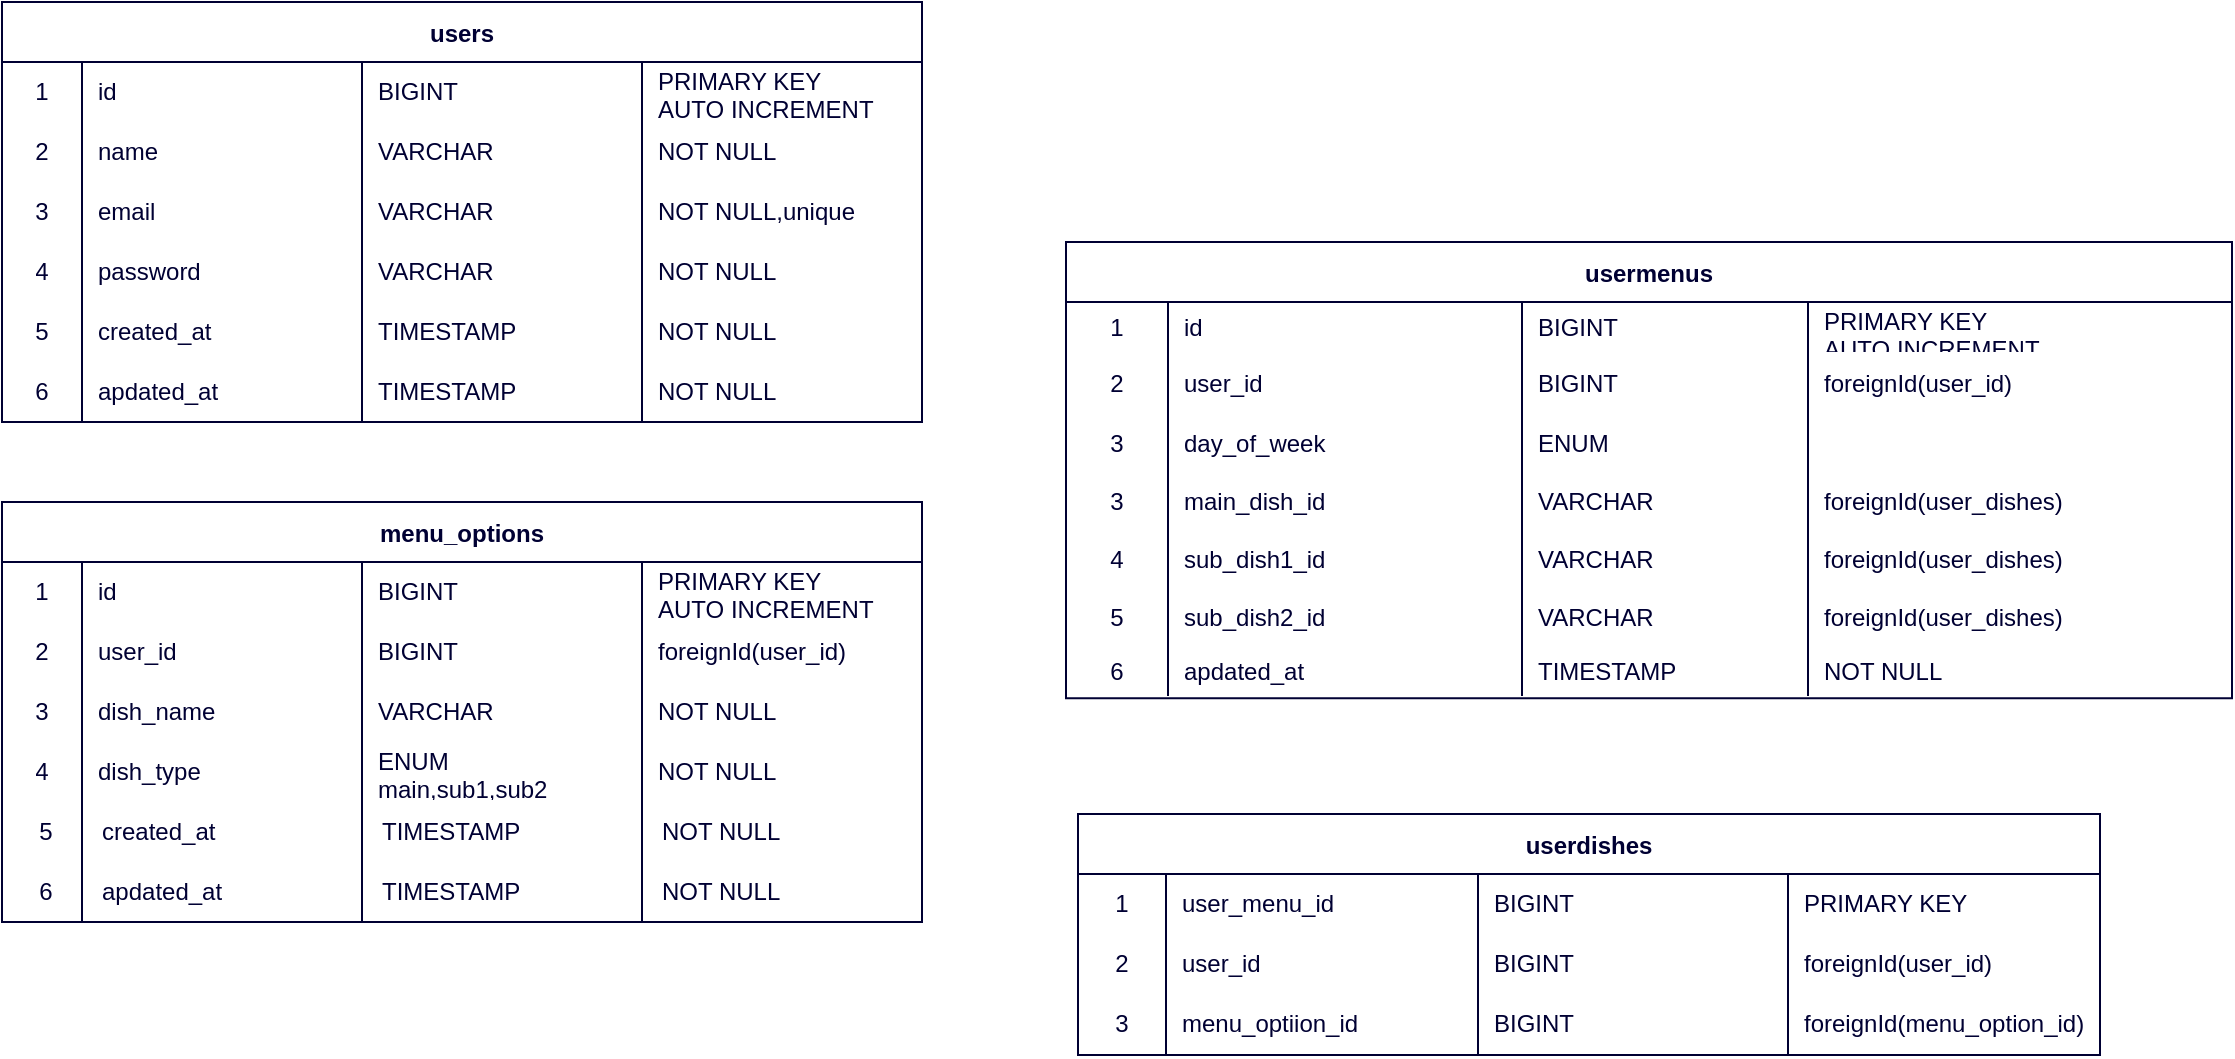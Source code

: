 <mxfile>
    <diagram id="Nipd11DhwNmMvFr3Fr7n" name="ページ1">
        <mxGraphModel dx="1242" dy="771" grid="0" gridSize="10" guides="1" tooltips="1" connect="1" arrows="1" fold="1" page="1" pageScale="1" pageWidth="827" pageHeight="1169" background="#ffffff" math="0" shadow="0">
            <root>
                <mxCell id="0"/>
                <mxCell id="1" parent="0"/>
                <mxCell id="70" value="users" style="shape=table;startSize=30;container=1;collapsible=0;childLayout=tableLayout;fixedRows=1;rowLines=0;fontStyle=1;shadow=0;labelBackgroundColor=none;labelBorderColor=none;sketch=0;fillStyle=auto;strokeColor=#000033;strokeWidth=1;fontColor=#000033;fillColor=none;" parent="1" vertex="1">
                    <mxGeometry x="416" y="271" width="460" height="210" as="geometry"/>
                </mxCell>
                <mxCell id="71" value="" style="shape=tableRow;horizontal=0;startSize=0;swimlaneHead=0;swimlaneBody=0;top=0;left=0;bottom=0;right=0;collapsible=0;dropTarget=0;fillColor=none;points=[[0,0.5],[1,0.5]];portConstraint=eastwest;shadow=0;labelBackgroundColor=none;labelBorderColor=none;sketch=0;fillStyle=auto;strokeColor=#000033;strokeWidth=1;fontColor=#000033;" parent="70" vertex="1">
                    <mxGeometry y="30" width="460" height="30" as="geometry"/>
                </mxCell>
                <mxCell id="72" value="1" style="shape=partialRectangle;html=1;whiteSpace=wrap;connectable=0;fillColor=none;top=0;left=0;bottom=0;right=0;overflow=hidden;pointerEvents=1;shadow=0;labelBackgroundColor=none;labelBorderColor=none;sketch=0;fillStyle=auto;strokeColor=#000033;strokeWidth=1;fontColor=#000033;" parent="71" vertex="1">
                    <mxGeometry width="40" height="30" as="geometry">
                        <mxRectangle width="40" height="30" as="alternateBounds"/>
                    </mxGeometry>
                </mxCell>
                <mxCell id="73" value="id" style="shape=partialRectangle;html=1;whiteSpace=wrap;connectable=0;fillColor=none;top=0;left=0;bottom=0;right=0;align=left;spacingLeft=6;overflow=hidden;shadow=0;labelBackgroundColor=none;labelBorderColor=none;sketch=0;fillStyle=auto;strokeColor=#000033;strokeWidth=1;fontColor=#000033;" parent="71" vertex="1">
                    <mxGeometry x="40" width="140" height="30" as="geometry">
                        <mxRectangle width="140" height="30" as="alternateBounds"/>
                    </mxGeometry>
                </mxCell>
                <mxCell id="80" value="BIGINT" style="shape=partialRectangle;html=1;whiteSpace=wrap;connectable=0;fillColor=none;top=0;left=0;bottom=0;right=0;align=left;spacingLeft=6;overflow=hidden;shadow=0;labelBackgroundColor=none;labelBorderColor=none;sketch=0;fillStyle=auto;strokeColor=#000033;strokeWidth=1;fontColor=#000033;" parent="71" vertex="1">
                    <mxGeometry x="180" width="140" height="30" as="geometry">
                        <mxRectangle width="140" height="30" as="alternateBounds"/>
                    </mxGeometry>
                </mxCell>
                <mxCell id="83" value="PRIMARY KEY&lt;br&gt;AUTO INCREMENT" style="shape=partialRectangle;html=1;whiteSpace=wrap;connectable=0;fillColor=none;top=0;left=0;bottom=0;right=0;align=left;spacingLeft=6;overflow=hidden;shadow=0;labelBackgroundColor=none;labelBorderColor=none;sketch=0;fillStyle=auto;strokeColor=#000033;strokeWidth=1;fontColor=#000033;" parent="71" vertex="1">
                    <mxGeometry x="320" width="140" height="30" as="geometry">
                        <mxRectangle width="140" height="30" as="alternateBounds"/>
                    </mxGeometry>
                </mxCell>
                <mxCell id="74" value="" style="shape=tableRow;horizontal=0;startSize=0;swimlaneHead=0;swimlaneBody=0;top=0;left=0;bottom=0;right=0;collapsible=0;dropTarget=0;fillColor=none;points=[[0,0.5],[1,0.5]];portConstraint=eastwest;shadow=0;labelBackgroundColor=none;labelBorderColor=none;sketch=0;fillStyle=auto;strokeColor=#000033;strokeWidth=1;fontColor=#000033;" parent="70" vertex="1">
                    <mxGeometry y="60" width="460" height="30" as="geometry"/>
                </mxCell>
                <mxCell id="75" value="2" style="shape=partialRectangle;html=1;whiteSpace=wrap;connectable=0;fillColor=none;top=0;left=0;bottom=0;right=0;overflow=hidden;shadow=0;labelBackgroundColor=none;labelBorderColor=none;sketch=0;fillStyle=auto;strokeColor=#000033;strokeWidth=1;fontColor=#000033;" parent="74" vertex="1">
                    <mxGeometry width="40" height="30" as="geometry">
                        <mxRectangle width="40" height="30" as="alternateBounds"/>
                    </mxGeometry>
                </mxCell>
                <mxCell id="76" value="name" style="shape=partialRectangle;html=1;whiteSpace=wrap;connectable=0;fillColor=none;top=0;left=0;bottom=0;right=0;align=left;spacingLeft=6;overflow=hidden;shadow=0;labelBackgroundColor=none;labelBorderColor=none;sketch=0;fillStyle=auto;strokeColor=#000033;strokeWidth=1;fontColor=#000033;" parent="74" vertex="1">
                    <mxGeometry x="40" width="140" height="30" as="geometry">
                        <mxRectangle width="140" height="30" as="alternateBounds"/>
                    </mxGeometry>
                </mxCell>
                <mxCell id="81" value="VARCHAR" style="shape=partialRectangle;html=1;whiteSpace=wrap;connectable=0;fillColor=none;top=0;left=0;bottom=0;right=0;align=left;spacingLeft=6;overflow=hidden;shadow=0;labelBackgroundColor=none;labelBorderColor=none;sketch=0;fillStyle=auto;strokeColor=#000033;strokeWidth=1;fontColor=#000033;" parent="74" vertex="1">
                    <mxGeometry x="180" width="140" height="30" as="geometry">
                        <mxRectangle width="140" height="30" as="alternateBounds"/>
                    </mxGeometry>
                </mxCell>
                <mxCell id="84" value="NOT NULL" style="shape=partialRectangle;html=1;whiteSpace=wrap;connectable=0;fillColor=none;top=0;left=0;bottom=0;right=0;align=left;spacingLeft=6;overflow=hidden;shadow=0;labelBackgroundColor=none;labelBorderColor=none;sketch=0;fillStyle=auto;strokeColor=#000033;strokeWidth=1;fontColor=#000033;" parent="74" vertex="1">
                    <mxGeometry x="320" width="140" height="30" as="geometry">
                        <mxRectangle width="140" height="30" as="alternateBounds"/>
                    </mxGeometry>
                </mxCell>
                <mxCell id="77" value="" style="shape=tableRow;horizontal=0;startSize=0;swimlaneHead=0;swimlaneBody=0;top=0;left=0;bottom=0;right=0;collapsible=0;dropTarget=0;fillColor=none;points=[[0,0.5],[1,0.5]];portConstraint=eastwest;shadow=0;labelBackgroundColor=none;labelBorderColor=none;sketch=0;fillStyle=auto;strokeColor=#000033;strokeWidth=1;fontColor=#000033;" parent="70" vertex="1">
                    <mxGeometry y="90" width="460" height="30" as="geometry"/>
                </mxCell>
                <mxCell id="78" value="3" style="shape=partialRectangle;html=1;whiteSpace=wrap;connectable=0;fillColor=none;top=0;left=0;bottom=0;right=0;overflow=hidden;shadow=0;labelBackgroundColor=none;labelBorderColor=none;sketch=0;fillStyle=auto;strokeColor=#000033;strokeWidth=1;fontColor=#000033;" parent="77" vertex="1">
                    <mxGeometry width="40" height="30" as="geometry">
                        <mxRectangle width="40" height="30" as="alternateBounds"/>
                    </mxGeometry>
                </mxCell>
                <mxCell id="79" value="email" style="shape=partialRectangle;html=1;whiteSpace=wrap;connectable=0;fillColor=none;top=0;left=0;bottom=0;right=0;align=left;spacingLeft=6;overflow=hidden;shadow=0;labelBackgroundColor=none;labelBorderColor=none;sketch=0;fillStyle=auto;strokeColor=#000033;strokeWidth=1;fontColor=#000033;" parent="77" vertex="1">
                    <mxGeometry x="40" width="140" height="30" as="geometry">
                        <mxRectangle width="140" height="30" as="alternateBounds"/>
                    </mxGeometry>
                </mxCell>
                <mxCell id="82" value="VARCHAR" style="shape=partialRectangle;html=1;whiteSpace=wrap;connectable=0;fillColor=none;top=0;left=0;bottom=0;right=0;align=left;spacingLeft=6;overflow=hidden;shadow=0;labelBackgroundColor=none;labelBorderColor=none;sketch=0;fillStyle=auto;strokeColor=#000033;strokeWidth=1;fontColor=#000033;" parent="77" vertex="1">
                    <mxGeometry x="180" width="140" height="30" as="geometry">
                        <mxRectangle width="140" height="30" as="alternateBounds"/>
                    </mxGeometry>
                </mxCell>
                <mxCell id="85" value="NOT NULL,unique" style="shape=partialRectangle;html=1;whiteSpace=wrap;connectable=0;fillColor=none;top=0;left=0;bottom=0;right=0;align=left;spacingLeft=6;overflow=hidden;shadow=0;labelBackgroundColor=none;labelBorderColor=none;sketch=0;fillStyle=auto;strokeColor=#000033;strokeWidth=1;fontColor=#000033;" parent="77" vertex="1">
                    <mxGeometry x="320" width="140" height="30" as="geometry">
                        <mxRectangle width="140" height="30" as="alternateBounds"/>
                    </mxGeometry>
                </mxCell>
                <mxCell id="166" style="shape=tableRow;horizontal=0;startSize=0;swimlaneHead=0;swimlaneBody=0;top=0;left=0;bottom=0;right=0;collapsible=0;dropTarget=0;fillColor=none;points=[[0,0.5],[1,0.5]];portConstraint=eastwest;shadow=0;labelBackgroundColor=none;labelBorderColor=none;sketch=0;fillStyle=auto;strokeColor=#000033;strokeWidth=1;fontColor=#000033;" parent="70" vertex="1">
                    <mxGeometry y="120" width="460" height="30" as="geometry"/>
                </mxCell>
                <mxCell id="167" value="4" style="shape=partialRectangle;html=1;whiteSpace=wrap;connectable=0;fillColor=none;top=0;left=0;bottom=0;right=0;overflow=hidden;shadow=0;labelBackgroundColor=none;labelBorderColor=none;sketch=0;fillStyle=auto;strokeColor=#000033;strokeWidth=1;fontColor=#000033;" parent="166" vertex="1">
                    <mxGeometry width="40" height="30" as="geometry">
                        <mxRectangle width="40" height="30" as="alternateBounds"/>
                    </mxGeometry>
                </mxCell>
                <mxCell id="168" value="password" style="shape=partialRectangle;html=1;whiteSpace=wrap;connectable=0;fillColor=none;top=0;left=0;bottom=0;right=0;align=left;spacingLeft=6;overflow=hidden;shadow=0;labelBackgroundColor=none;labelBorderColor=none;sketch=0;fillStyle=auto;strokeColor=#000033;strokeWidth=1;fontColor=#000033;" parent="166" vertex="1">
                    <mxGeometry x="40" width="140" height="30" as="geometry">
                        <mxRectangle width="140" height="30" as="alternateBounds"/>
                    </mxGeometry>
                </mxCell>
                <mxCell id="169" value="VARCHAR" style="shape=partialRectangle;html=1;whiteSpace=wrap;connectable=0;fillColor=none;top=0;left=0;bottom=0;right=0;align=left;spacingLeft=6;overflow=hidden;shadow=0;labelBackgroundColor=none;labelBorderColor=none;sketch=0;fillStyle=auto;strokeColor=#000033;strokeWidth=1;fontColor=#000033;" parent="166" vertex="1">
                    <mxGeometry x="180" width="140" height="30" as="geometry">
                        <mxRectangle width="140" height="30" as="alternateBounds"/>
                    </mxGeometry>
                </mxCell>
                <mxCell id="170" value="NOT NULL" style="shape=partialRectangle;html=1;whiteSpace=wrap;connectable=0;fillColor=none;top=0;left=0;bottom=0;right=0;align=left;spacingLeft=6;overflow=hidden;shadow=0;labelBackgroundColor=none;labelBorderColor=none;sketch=0;fillStyle=auto;strokeColor=#000033;strokeWidth=1;fontColor=#000033;" parent="166" vertex="1">
                    <mxGeometry x="320" width="140" height="30" as="geometry">
                        <mxRectangle width="140" height="30" as="alternateBounds"/>
                    </mxGeometry>
                </mxCell>
                <mxCell id="171" style="shape=tableRow;horizontal=0;startSize=0;swimlaneHead=0;swimlaneBody=0;top=0;left=0;bottom=0;right=0;collapsible=0;dropTarget=0;fillColor=none;points=[[0,0.5],[1,0.5]];portConstraint=eastwest;shadow=0;labelBackgroundColor=none;labelBorderColor=none;sketch=0;fillStyle=auto;strokeColor=#000033;strokeWidth=1;fontColor=#000033;" parent="70" vertex="1">
                    <mxGeometry y="150" width="460" height="30" as="geometry"/>
                </mxCell>
                <mxCell id="172" value="5" style="shape=partialRectangle;html=1;whiteSpace=wrap;connectable=0;fillColor=none;top=0;left=0;bottom=0;right=0;overflow=hidden;shadow=0;labelBackgroundColor=none;labelBorderColor=none;sketch=0;fillStyle=auto;strokeColor=#000033;strokeWidth=1;fontColor=#000033;" parent="171" vertex="1">
                    <mxGeometry width="40" height="30" as="geometry">
                        <mxRectangle width="40" height="30" as="alternateBounds"/>
                    </mxGeometry>
                </mxCell>
                <mxCell id="173" value="created_at" style="shape=partialRectangle;html=1;whiteSpace=wrap;connectable=0;fillColor=none;top=0;left=0;bottom=0;right=0;align=left;spacingLeft=6;overflow=hidden;shadow=0;labelBackgroundColor=none;labelBorderColor=none;sketch=0;fillStyle=auto;strokeColor=#000033;strokeWidth=1;fontColor=#000033;" parent="171" vertex="1">
                    <mxGeometry x="40" width="140" height="30" as="geometry">
                        <mxRectangle width="140" height="30" as="alternateBounds"/>
                    </mxGeometry>
                </mxCell>
                <mxCell id="174" value="TIMESTAMP" style="shape=partialRectangle;html=1;whiteSpace=wrap;connectable=0;fillColor=none;top=0;left=0;bottom=0;right=0;align=left;spacingLeft=6;overflow=hidden;shadow=0;labelBackgroundColor=none;labelBorderColor=none;sketch=0;fillStyle=auto;strokeColor=#000033;strokeWidth=1;fontColor=#000033;" parent="171" vertex="1">
                    <mxGeometry x="180" width="140" height="30" as="geometry">
                        <mxRectangle width="140" height="30" as="alternateBounds"/>
                    </mxGeometry>
                </mxCell>
                <mxCell id="175" value="NOT NULL" style="shape=partialRectangle;html=1;whiteSpace=wrap;connectable=0;fillColor=none;top=0;left=0;bottom=0;right=0;align=left;spacingLeft=6;overflow=hidden;shadow=0;labelBackgroundColor=none;labelBorderColor=none;sketch=0;fillStyle=auto;strokeColor=#000033;strokeWidth=1;fontColor=#000033;" parent="171" vertex="1">
                    <mxGeometry x="320" width="140" height="30" as="geometry">
                        <mxRectangle width="140" height="30" as="alternateBounds"/>
                    </mxGeometry>
                </mxCell>
                <mxCell id="176" style="shape=tableRow;horizontal=0;startSize=0;swimlaneHead=0;swimlaneBody=0;top=0;left=0;bottom=0;right=0;collapsible=0;dropTarget=0;fillColor=none;points=[[0,0.5],[1,0.5]];portConstraint=eastwest;shadow=0;labelBackgroundColor=none;labelBorderColor=none;sketch=0;fillStyle=auto;strokeColor=#000033;strokeWidth=1;fontColor=#000033;" parent="70" vertex="1">
                    <mxGeometry y="180" width="460" height="30" as="geometry"/>
                </mxCell>
                <mxCell id="177" value="6" style="shape=partialRectangle;html=1;whiteSpace=wrap;connectable=0;fillColor=none;top=0;left=0;bottom=0;right=0;overflow=hidden;shadow=0;labelBackgroundColor=none;labelBorderColor=none;sketch=0;fillStyle=auto;strokeColor=#000033;strokeWidth=1;fontColor=#000033;" parent="176" vertex="1">
                    <mxGeometry width="40" height="30" as="geometry">
                        <mxRectangle width="40" height="30" as="alternateBounds"/>
                    </mxGeometry>
                </mxCell>
                <mxCell id="178" value="apdated_at" style="shape=partialRectangle;html=1;whiteSpace=wrap;connectable=0;fillColor=none;top=0;left=0;bottom=0;right=0;align=left;spacingLeft=6;overflow=hidden;shadow=0;labelBackgroundColor=none;labelBorderColor=none;sketch=0;fillStyle=auto;strokeColor=#000033;strokeWidth=1;fontColor=#000033;" parent="176" vertex="1">
                    <mxGeometry x="40" width="140" height="30" as="geometry">
                        <mxRectangle width="140" height="30" as="alternateBounds"/>
                    </mxGeometry>
                </mxCell>
                <mxCell id="179" value="TIMESTAMP" style="shape=partialRectangle;html=1;whiteSpace=wrap;connectable=0;fillColor=none;top=0;left=0;bottom=0;right=0;align=left;spacingLeft=6;overflow=hidden;shadow=0;labelBackgroundColor=none;labelBorderColor=none;sketch=0;fillStyle=auto;strokeColor=#000033;strokeWidth=1;fontColor=#000033;" parent="176" vertex="1">
                    <mxGeometry x="180" width="140" height="30" as="geometry">
                        <mxRectangle width="140" height="30" as="alternateBounds"/>
                    </mxGeometry>
                </mxCell>
                <mxCell id="180" value="NOT NULL" style="shape=partialRectangle;html=1;whiteSpace=wrap;connectable=0;fillColor=none;top=0;left=0;bottom=0;right=0;align=left;spacingLeft=6;overflow=hidden;shadow=0;labelBackgroundColor=none;labelBorderColor=none;sketch=0;fillStyle=auto;strokeColor=#000033;strokeWidth=1;fontColor=#000033;" parent="176" vertex="1">
                    <mxGeometry x="320" width="140" height="30" as="geometry">
                        <mxRectangle width="140" height="30" as="alternateBounds"/>
                    </mxGeometry>
                </mxCell>
                <mxCell id="134" value="menu_options" style="shape=table;startSize=30;container=1;collapsible=0;childLayout=tableLayout;fixedRows=1;rowLines=0;fontStyle=1;shadow=0;labelBackgroundColor=none;labelBorderColor=none;sketch=0;fillStyle=auto;strokeColor=#000033;strokeWidth=1;fontColor=#000033;fillColor=none;" parent="1" vertex="1">
                    <mxGeometry x="416" y="521" width="460" height="210" as="geometry"/>
                </mxCell>
                <mxCell id="135" value="" style="shape=tableRow;horizontal=0;startSize=0;swimlaneHead=0;swimlaneBody=0;top=0;left=0;bottom=0;right=0;collapsible=0;dropTarget=0;fillColor=none;points=[[0,0.5],[1,0.5]];portConstraint=eastwest;shadow=0;labelBackgroundColor=none;labelBorderColor=none;sketch=0;fillStyle=auto;strokeColor=#000033;strokeWidth=1;fontColor=#000033;" parent="134" vertex="1">
                    <mxGeometry y="30" width="460" height="30" as="geometry"/>
                </mxCell>
                <mxCell id="136" value="1" style="shape=partialRectangle;html=1;whiteSpace=wrap;connectable=0;fillColor=none;top=0;left=0;bottom=0;right=0;overflow=hidden;pointerEvents=1;shadow=0;labelBackgroundColor=none;labelBorderColor=none;sketch=0;fillStyle=auto;strokeColor=#000033;strokeWidth=1;fontColor=#000033;" parent="135" vertex="1">
                    <mxGeometry width="40" height="30" as="geometry">
                        <mxRectangle width="40" height="30" as="alternateBounds"/>
                    </mxGeometry>
                </mxCell>
                <mxCell id="137" value="id" style="shape=partialRectangle;html=1;whiteSpace=wrap;connectable=0;fillColor=none;top=0;left=0;bottom=0;right=0;align=left;spacingLeft=6;overflow=hidden;shadow=0;labelBackgroundColor=none;labelBorderColor=none;sketch=0;fillStyle=auto;strokeColor=#000033;strokeWidth=1;fontColor=#000033;" parent="135" vertex="1">
                    <mxGeometry x="40" width="140" height="30" as="geometry">
                        <mxRectangle width="140" height="30" as="alternateBounds"/>
                    </mxGeometry>
                </mxCell>
                <mxCell id="138" value="BIGINT" style="shape=partialRectangle;html=1;whiteSpace=wrap;connectable=0;fillColor=none;top=0;left=0;bottom=0;right=0;align=left;spacingLeft=6;overflow=hidden;shadow=0;labelBackgroundColor=none;labelBorderColor=none;sketch=0;fillStyle=auto;strokeColor=#000033;strokeWidth=1;fontColor=#000033;" parent="135" vertex="1">
                    <mxGeometry x="180" width="140" height="30" as="geometry">
                        <mxRectangle width="140" height="30" as="alternateBounds"/>
                    </mxGeometry>
                </mxCell>
                <mxCell id="139" value="PRIMARY KEY&lt;br&gt;AUTO INCREMENT" style="shape=partialRectangle;html=1;whiteSpace=wrap;connectable=0;fillColor=none;top=0;left=0;bottom=0;right=0;align=left;spacingLeft=6;overflow=hidden;shadow=0;labelBackgroundColor=none;labelBorderColor=none;sketch=0;fillStyle=auto;strokeColor=#000033;strokeWidth=1;fontColor=#000033;" parent="135" vertex="1">
                    <mxGeometry x="320" width="140" height="30" as="geometry">
                        <mxRectangle width="140" height="30" as="alternateBounds"/>
                    </mxGeometry>
                </mxCell>
                <mxCell id="201" style="shape=tableRow;horizontal=0;startSize=0;swimlaneHead=0;swimlaneBody=0;top=0;left=0;bottom=0;right=0;collapsible=0;dropTarget=0;fillColor=none;points=[[0,0.5],[1,0.5]];portConstraint=eastwest;shadow=0;labelBackgroundColor=none;labelBorderColor=none;sketch=0;fillStyle=auto;strokeColor=#000033;strokeWidth=1;fontColor=#000033;" parent="134" vertex="1">
                    <mxGeometry y="60" width="460" height="30" as="geometry"/>
                </mxCell>
                <mxCell id="202" value="2" style="shape=partialRectangle;html=1;whiteSpace=wrap;connectable=0;fillColor=none;top=0;left=0;bottom=0;right=0;overflow=hidden;pointerEvents=1;shadow=0;labelBackgroundColor=none;labelBorderColor=none;sketch=0;fillStyle=auto;strokeColor=#000033;strokeWidth=1;fontColor=#000033;" parent="201" vertex="1">
                    <mxGeometry width="40" height="30" as="geometry">
                        <mxRectangle width="40" height="30" as="alternateBounds"/>
                    </mxGeometry>
                </mxCell>
                <mxCell id="203" value="user_id" style="shape=partialRectangle;html=1;whiteSpace=wrap;connectable=0;fillColor=none;top=0;left=0;bottom=0;right=0;align=left;spacingLeft=6;overflow=hidden;shadow=0;labelBackgroundColor=none;labelBorderColor=none;sketch=0;fillStyle=auto;strokeColor=#000033;strokeWidth=1;fontColor=#000033;" parent="201" vertex="1">
                    <mxGeometry x="40" width="140" height="30" as="geometry">
                        <mxRectangle width="140" height="30" as="alternateBounds"/>
                    </mxGeometry>
                </mxCell>
                <mxCell id="204" value="BIGINT" style="shape=partialRectangle;html=1;whiteSpace=wrap;connectable=0;fillColor=none;top=0;left=0;bottom=0;right=0;align=left;spacingLeft=6;overflow=hidden;shadow=0;labelBackgroundColor=none;labelBorderColor=none;sketch=0;fillStyle=auto;strokeColor=#000033;strokeWidth=1;fontColor=#000033;" parent="201" vertex="1">
                    <mxGeometry x="180" width="140" height="30" as="geometry">
                        <mxRectangle width="140" height="30" as="alternateBounds"/>
                    </mxGeometry>
                </mxCell>
                <mxCell id="205" value="foreignId(user_id)" style="shape=partialRectangle;html=1;whiteSpace=wrap;connectable=0;fillColor=none;top=0;left=0;bottom=0;right=0;align=left;spacingLeft=6;overflow=hidden;shadow=0;labelBackgroundColor=none;labelBorderColor=none;sketch=0;fillStyle=auto;strokeColor=#000033;strokeWidth=1;fontColor=#000033;" parent="201" vertex="1">
                    <mxGeometry x="320" width="140" height="30" as="geometry">
                        <mxRectangle width="140" height="30" as="alternateBounds"/>
                    </mxGeometry>
                </mxCell>
                <mxCell id="140" value="" style="shape=tableRow;horizontal=0;startSize=0;swimlaneHead=0;swimlaneBody=0;top=0;left=0;bottom=0;right=0;collapsible=0;dropTarget=0;fillColor=none;points=[[0,0.5],[1,0.5]];portConstraint=eastwest;shadow=0;labelBackgroundColor=none;labelBorderColor=none;sketch=0;fillStyle=auto;strokeColor=#000033;strokeWidth=1;fontColor=#000033;" parent="134" vertex="1">
                    <mxGeometry y="90" width="460" height="30" as="geometry"/>
                </mxCell>
                <mxCell id="141" value="3" style="shape=partialRectangle;html=1;whiteSpace=wrap;connectable=0;fillColor=none;top=0;left=0;bottom=0;right=0;overflow=hidden;shadow=0;labelBackgroundColor=none;labelBorderColor=none;sketch=0;fillStyle=auto;strokeColor=#000033;strokeWidth=1;fontColor=#000033;" parent="140" vertex="1">
                    <mxGeometry width="40" height="30" as="geometry">
                        <mxRectangle width="40" height="30" as="alternateBounds"/>
                    </mxGeometry>
                </mxCell>
                <mxCell id="142" value="dish_name" style="shape=partialRectangle;html=1;whiteSpace=wrap;connectable=0;fillColor=none;top=0;left=0;bottom=0;right=0;align=left;spacingLeft=6;overflow=hidden;shadow=0;labelBackgroundColor=none;labelBorderColor=none;sketch=0;fillStyle=auto;strokeColor=#000033;strokeWidth=1;fontColor=#000033;" parent="140" vertex="1">
                    <mxGeometry x="40" width="140" height="30" as="geometry">
                        <mxRectangle width="140" height="30" as="alternateBounds"/>
                    </mxGeometry>
                </mxCell>
                <mxCell id="143" value="VARCHAR" style="shape=partialRectangle;html=1;whiteSpace=wrap;connectable=0;fillColor=none;top=0;left=0;bottom=0;right=0;align=left;spacingLeft=6;overflow=hidden;shadow=0;labelBackgroundColor=none;labelBorderColor=none;sketch=0;fillStyle=auto;strokeColor=#000033;strokeWidth=1;fontColor=#000033;" parent="140" vertex="1">
                    <mxGeometry x="180" width="140" height="30" as="geometry">
                        <mxRectangle width="140" height="30" as="alternateBounds"/>
                    </mxGeometry>
                </mxCell>
                <mxCell id="144" value="NOT NULL" style="shape=partialRectangle;html=1;whiteSpace=wrap;connectable=0;fillColor=none;top=0;left=0;bottom=0;right=0;align=left;spacingLeft=6;overflow=hidden;shadow=0;labelBackgroundColor=none;labelBorderColor=none;sketch=0;fillStyle=auto;strokeColor=#000033;strokeWidth=1;fontColor=#000033;" parent="140" vertex="1">
                    <mxGeometry x="320" width="140" height="30" as="geometry">
                        <mxRectangle width="140" height="30" as="alternateBounds"/>
                    </mxGeometry>
                </mxCell>
                <mxCell id="145" value="" style="shape=tableRow;horizontal=0;startSize=0;swimlaneHead=0;swimlaneBody=0;top=0;left=0;bottom=0;right=0;collapsible=0;dropTarget=0;fillColor=none;points=[[0,0.5],[1,0.5]];portConstraint=eastwest;shadow=0;labelBackgroundColor=none;labelBorderColor=none;sketch=0;fillStyle=auto;strokeColor=#000033;strokeWidth=1;fontColor=#000033;" parent="134" vertex="1">
                    <mxGeometry y="120" width="460" height="30" as="geometry"/>
                </mxCell>
                <mxCell id="146" value="4" style="shape=partialRectangle;html=1;whiteSpace=wrap;connectable=0;fillColor=none;top=0;left=0;bottom=0;right=0;overflow=hidden;shadow=0;labelBackgroundColor=none;labelBorderColor=none;sketch=0;fillStyle=auto;strokeColor=#000033;strokeWidth=1;fontColor=#000033;" parent="145" vertex="1">
                    <mxGeometry width="40" height="30" as="geometry">
                        <mxRectangle width="40" height="30" as="alternateBounds"/>
                    </mxGeometry>
                </mxCell>
                <mxCell id="147" value="dish_type" style="shape=partialRectangle;html=1;whiteSpace=wrap;connectable=0;fillColor=none;top=0;left=0;bottom=0;right=0;align=left;spacingLeft=6;overflow=hidden;shadow=0;labelBackgroundColor=none;labelBorderColor=none;sketch=0;fillStyle=auto;strokeColor=#000033;strokeWidth=1;fontColor=#000033;" parent="145" vertex="1">
                    <mxGeometry x="40" width="140" height="30" as="geometry">
                        <mxRectangle width="140" height="30" as="alternateBounds"/>
                    </mxGeometry>
                </mxCell>
                <mxCell id="148" value="ENUM&lt;br&gt;main,sub1,sub2" style="shape=partialRectangle;html=1;whiteSpace=wrap;connectable=0;fillColor=none;top=0;left=0;bottom=0;right=0;align=left;spacingLeft=6;overflow=hidden;shadow=0;labelBackgroundColor=none;labelBorderColor=none;sketch=0;fillStyle=auto;strokeColor=#000033;strokeWidth=1;fontColor=#000033;" parent="145" vertex="1">
                    <mxGeometry x="180" width="140" height="30" as="geometry">
                        <mxRectangle width="140" height="30" as="alternateBounds"/>
                    </mxGeometry>
                </mxCell>
                <mxCell id="149" value="NOT NULL" style="shape=partialRectangle;html=1;whiteSpace=wrap;connectable=0;fillColor=none;top=0;left=0;bottom=0;right=0;align=left;spacingLeft=6;overflow=hidden;shadow=0;labelBackgroundColor=none;labelBorderColor=none;sketch=0;fillStyle=auto;strokeColor=#000033;strokeWidth=1;fontColor=#000033;" parent="145" vertex="1">
                    <mxGeometry x="320" width="140" height="30" as="geometry">
                        <mxRectangle width="140" height="30" as="alternateBounds"/>
                    </mxGeometry>
                </mxCell>
                <mxCell id="217" style="shape=tableRow;horizontal=0;startSize=0;swimlaneHead=0;swimlaneBody=0;top=0;left=0;bottom=0;right=0;collapsible=0;dropTarget=0;fillColor=none;points=[[0,0.5],[1,0.5]];portConstraint=eastwest;shadow=0;labelBackgroundColor=none;labelBorderColor=none;sketch=0;fillStyle=auto;strokeColor=#000033;strokeWidth=1;fontColor=#000033;" parent="134" vertex="1">
                    <mxGeometry y="150" width="460" height="30" as="geometry"/>
                </mxCell>
                <mxCell id="218" style="shape=partialRectangle;html=1;whiteSpace=wrap;connectable=0;fillColor=none;top=0;left=0;bottom=0;right=0;overflow=hidden;shadow=0;labelBackgroundColor=none;labelBorderColor=none;sketch=0;fillStyle=auto;strokeColor=#000033;strokeWidth=1;fontColor=#000033;" parent="217" vertex="1">
                    <mxGeometry width="40" height="30" as="geometry">
                        <mxRectangle width="40" height="30" as="alternateBounds"/>
                    </mxGeometry>
                </mxCell>
                <mxCell id="219" style="shape=partialRectangle;html=1;whiteSpace=wrap;connectable=0;fillColor=none;top=0;left=0;bottom=0;right=0;align=left;spacingLeft=6;overflow=hidden;shadow=0;labelBackgroundColor=none;labelBorderColor=none;sketch=0;fillStyle=auto;strokeColor=#000033;strokeWidth=1;fontColor=#000033;" parent="217" vertex="1">
                    <mxGeometry x="40" width="140" height="30" as="geometry">
                        <mxRectangle width="140" height="30" as="alternateBounds"/>
                    </mxGeometry>
                </mxCell>
                <mxCell id="220" style="shape=partialRectangle;html=1;whiteSpace=wrap;connectable=0;fillColor=none;top=0;left=0;bottom=0;right=0;align=left;spacingLeft=6;overflow=hidden;shadow=0;labelBackgroundColor=none;labelBorderColor=none;sketch=0;fillStyle=auto;strokeColor=#000033;strokeWidth=1;fontColor=#000033;" parent="217" vertex="1">
                    <mxGeometry x="180" width="140" height="30" as="geometry">
                        <mxRectangle width="140" height="30" as="alternateBounds"/>
                    </mxGeometry>
                </mxCell>
                <mxCell id="221" style="shape=partialRectangle;html=1;whiteSpace=wrap;connectable=0;fillColor=none;top=0;left=0;bottom=0;right=0;align=left;spacingLeft=6;overflow=hidden;shadow=0;labelBackgroundColor=none;labelBorderColor=none;sketch=0;fillStyle=auto;strokeColor=#000033;strokeWidth=1;fontColor=#000033;" parent="217" vertex="1">
                    <mxGeometry x="320" width="140" height="30" as="geometry">
                        <mxRectangle width="140" height="30" as="alternateBounds"/>
                    </mxGeometry>
                </mxCell>
                <mxCell id="222" style="shape=tableRow;horizontal=0;startSize=0;swimlaneHead=0;swimlaneBody=0;top=0;left=0;bottom=0;right=0;collapsible=0;dropTarget=0;fillColor=none;points=[[0,0.5],[1,0.5]];portConstraint=eastwest;shadow=0;labelBackgroundColor=none;labelBorderColor=none;sketch=0;fillStyle=auto;strokeColor=#000033;strokeWidth=1;fontColor=#000033;" parent="134" vertex="1">
                    <mxGeometry y="180" width="460" height="30" as="geometry"/>
                </mxCell>
                <mxCell id="223" style="shape=partialRectangle;html=1;whiteSpace=wrap;connectable=0;fillColor=none;top=0;left=0;bottom=0;right=0;overflow=hidden;shadow=0;labelBackgroundColor=none;labelBorderColor=none;sketch=0;fillStyle=auto;strokeColor=#000033;strokeWidth=1;fontColor=#000033;" parent="222" vertex="1">
                    <mxGeometry width="40" height="30" as="geometry">
                        <mxRectangle width="40" height="30" as="alternateBounds"/>
                    </mxGeometry>
                </mxCell>
                <mxCell id="224" style="shape=partialRectangle;html=1;whiteSpace=wrap;connectable=0;fillColor=none;top=0;left=0;bottom=0;right=0;align=left;spacingLeft=6;overflow=hidden;shadow=0;labelBackgroundColor=none;labelBorderColor=none;sketch=0;fillStyle=auto;strokeColor=#000033;strokeWidth=1;fontColor=#000033;" parent="222" vertex="1">
                    <mxGeometry x="40" width="140" height="30" as="geometry">
                        <mxRectangle width="140" height="30" as="alternateBounds"/>
                    </mxGeometry>
                </mxCell>
                <mxCell id="225" style="shape=partialRectangle;html=1;whiteSpace=wrap;connectable=0;fillColor=none;top=0;left=0;bottom=0;right=0;align=left;spacingLeft=6;overflow=hidden;shadow=0;labelBackgroundColor=none;labelBorderColor=none;sketch=0;fillStyle=auto;strokeColor=#000033;strokeWidth=1;fontColor=#000033;" parent="222" vertex="1">
                    <mxGeometry x="180" width="140" height="30" as="geometry">
                        <mxRectangle width="140" height="30" as="alternateBounds"/>
                    </mxGeometry>
                </mxCell>
                <mxCell id="226" style="shape=partialRectangle;html=1;whiteSpace=wrap;connectable=0;fillColor=none;top=0;left=0;bottom=0;right=0;align=left;spacingLeft=6;overflow=hidden;shadow=0;labelBackgroundColor=none;labelBorderColor=none;sketch=0;fillStyle=auto;strokeColor=#000033;strokeWidth=1;fontColor=#000033;" parent="222" vertex="1">
                    <mxGeometry x="320" width="140" height="30" as="geometry">
                        <mxRectangle width="140" height="30" as="alternateBounds"/>
                    </mxGeometry>
                </mxCell>
                <mxCell id="150" value="usermenus" style="shape=table;startSize=30;container=1;collapsible=0;childLayout=tableLayout;fixedRows=1;rowLines=0;fontStyle=1;shadow=0;labelBackgroundColor=none;labelBorderColor=none;sketch=0;fillStyle=auto;strokeColor=#000033;strokeWidth=1;fontColor=#000033;fillColor=none;" parent="1" vertex="1">
                    <mxGeometry x="948" y="391" width="583" height="228.18" as="geometry"/>
                </mxCell>
                <mxCell id="334" style="shape=tableRow;horizontal=0;startSize=0;swimlaneHead=0;swimlaneBody=0;top=0;left=0;bottom=0;right=0;collapsible=0;dropTarget=0;fillColor=none;points=[[0,0.5],[1,0.5]];portConstraint=eastwest;shadow=0;labelBackgroundColor=none;labelBorderColor=none;sketch=0;fillStyle=auto;strokeColor=#000033;strokeWidth=1;fontColor=#000033;" vertex="1" parent="150">
                    <mxGeometry y="30" width="583" height="26" as="geometry"/>
                </mxCell>
                <mxCell id="335" value="1" style="shape=partialRectangle;html=1;whiteSpace=wrap;connectable=0;fillColor=none;top=0;left=0;bottom=0;right=0;overflow=hidden;pointerEvents=1;shadow=0;labelBackgroundColor=none;labelBorderColor=none;sketch=0;fillStyle=auto;strokeColor=#000033;strokeWidth=1;fontColor=#000033;" vertex="1" parent="334">
                    <mxGeometry width="51" height="26" as="geometry">
                        <mxRectangle width="51" height="26" as="alternateBounds"/>
                    </mxGeometry>
                </mxCell>
                <mxCell id="336" value="id" style="shape=partialRectangle;html=1;whiteSpace=wrap;connectable=0;fillColor=none;top=0;left=0;bottom=0;right=0;align=left;spacingLeft=6;overflow=hidden;shadow=0;labelBackgroundColor=none;labelBorderColor=none;sketch=0;fillStyle=auto;strokeColor=#000033;strokeWidth=1;fontColor=#000033;" vertex="1" parent="334">
                    <mxGeometry x="51" width="177" height="26" as="geometry">
                        <mxRectangle width="177" height="26" as="alternateBounds"/>
                    </mxGeometry>
                </mxCell>
                <mxCell id="337" value="BIGINT" style="shape=partialRectangle;html=1;whiteSpace=wrap;connectable=0;fillColor=none;top=0;left=0;bottom=0;right=0;align=left;spacingLeft=6;overflow=hidden;shadow=0;labelBackgroundColor=none;labelBorderColor=none;sketch=0;fillStyle=auto;strokeColor=#000033;strokeWidth=1;fontColor=#000033;" vertex="1" parent="334">
                    <mxGeometry x="228" width="143" height="26" as="geometry">
                        <mxRectangle width="143" height="26" as="alternateBounds"/>
                    </mxGeometry>
                </mxCell>
                <mxCell id="338" value="PRIMARY KEY&lt;br&gt;AUTO INCREMENT" style="shape=partialRectangle;html=1;whiteSpace=wrap;connectable=0;fillColor=none;top=0;left=0;bottom=0;right=0;align=left;spacingLeft=6;overflow=hidden;shadow=0;labelBackgroundColor=none;labelBorderColor=none;sketch=0;fillStyle=auto;strokeColor=#000033;strokeWidth=1;fontColor=#000033;" vertex="1" parent="334">
                    <mxGeometry x="371" width="212" height="26" as="geometry">
                        <mxRectangle width="212" height="26" as="alternateBounds"/>
                    </mxGeometry>
                </mxCell>
                <mxCell id="151" value="" style="shape=tableRow;horizontal=0;startSize=0;swimlaneHead=0;swimlaneBody=0;top=0;left=0;bottom=0;right=0;collapsible=0;dropTarget=0;fillColor=none;points=[[0,0.5],[1,0.5]];portConstraint=eastwest;shadow=0;labelBackgroundColor=none;labelBorderColor=none;sketch=0;fillStyle=auto;strokeColor=#000033;strokeWidth=1;fontColor=#000033;" parent="150" vertex="1">
                    <mxGeometry y="56" width="583" height="30" as="geometry"/>
                </mxCell>
                <mxCell id="152" value="2" style="shape=partialRectangle;html=1;whiteSpace=wrap;connectable=0;fillColor=none;top=0;left=0;bottom=0;right=0;overflow=hidden;pointerEvents=1;shadow=0;labelBackgroundColor=none;labelBorderColor=none;sketch=0;fillStyle=auto;strokeColor=#000033;strokeWidth=1;fontColor=#000033;" parent="151" vertex="1">
                    <mxGeometry width="51" height="30" as="geometry">
                        <mxRectangle width="51" height="30" as="alternateBounds"/>
                    </mxGeometry>
                </mxCell>
                <mxCell id="153" value="user_id" style="shape=partialRectangle;html=1;whiteSpace=wrap;connectable=0;fillColor=none;top=0;left=0;bottom=0;right=0;align=left;spacingLeft=6;overflow=hidden;shadow=0;labelBackgroundColor=none;labelBorderColor=none;sketch=0;fillStyle=auto;strokeColor=#000033;strokeWidth=1;fontColor=#000033;" parent="151" vertex="1">
                    <mxGeometry x="51" width="177" height="30" as="geometry">
                        <mxRectangle width="177" height="30" as="alternateBounds"/>
                    </mxGeometry>
                </mxCell>
                <mxCell id="154" value="BIGINT" style="shape=partialRectangle;html=1;whiteSpace=wrap;connectable=0;fillColor=none;top=0;left=0;bottom=0;right=0;align=left;spacingLeft=6;overflow=hidden;shadow=0;labelBackgroundColor=none;labelBorderColor=none;sketch=0;fillStyle=auto;strokeColor=#000033;strokeWidth=1;fontColor=#000033;" parent="151" vertex="1">
                    <mxGeometry x="228" width="143" height="30" as="geometry">
                        <mxRectangle width="143" height="30" as="alternateBounds"/>
                    </mxGeometry>
                </mxCell>
                <mxCell id="155" value="foreignId(user_id)" style="shape=partialRectangle;html=1;whiteSpace=wrap;connectable=0;fillColor=none;top=0;left=0;bottom=0;right=0;align=left;spacingLeft=6;overflow=hidden;shadow=0;labelBackgroundColor=none;labelBorderColor=none;sketch=0;fillStyle=auto;strokeColor=#000033;strokeWidth=1;fontColor=#000033;" parent="151" vertex="1">
                    <mxGeometry x="371" width="212" height="30" as="geometry">
                        <mxRectangle width="212" height="30" as="alternateBounds"/>
                    </mxGeometry>
                </mxCell>
                <mxCell id="283" style="shape=tableRow;horizontal=0;startSize=0;swimlaneHead=0;swimlaneBody=0;top=0;left=0;bottom=0;right=0;collapsible=0;dropTarget=0;fillColor=none;points=[[0,0.5],[1,0.5]];portConstraint=eastwest;shadow=0;labelBackgroundColor=none;labelBorderColor=none;sketch=0;fillStyle=auto;strokeColor=#000033;strokeWidth=1;fontColor=#000033;" parent="150" vertex="1">
                    <mxGeometry y="86" width="583" height="30" as="geometry"/>
                </mxCell>
                <mxCell id="284" value="3" style="shape=partialRectangle;html=1;whiteSpace=wrap;connectable=0;fillColor=none;top=0;left=0;bottom=0;right=0;overflow=hidden;shadow=0;labelBackgroundColor=none;labelBorderColor=none;sketch=0;fillStyle=auto;strokeColor=#000033;strokeWidth=1;fontColor=#000033;" parent="283" vertex="1">
                    <mxGeometry width="51" height="30" as="geometry">
                        <mxRectangle width="51" height="30" as="alternateBounds"/>
                    </mxGeometry>
                </mxCell>
                <mxCell id="285" value="day_of_week" style="shape=partialRectangle;html=1;whiteSpace=wrap;connectable=0;fillColor=none;top=0;left=0;bottom=0;right=0;align=left;spacingLeft=6;overflow=hidden;shadow=0;labelBackgroundColor=none;labelBorderColor=none;sketch=0;fillStyle=auto;strokeColor=#000033;strokeWidth=1;fontColor=#000033;" parent="283" vertex="1">
                    <mxGeometry x="51" width="177" height="30" as="geometry">
                        <mxRectangle width="177" height="30" as="alternateBounds"/>
                    </mxGeometry>
                </mxCell>
                <mxCell id="286" value="ENUM" style="shape=partialRectangle;html=1;whiteSpace=wrap;connectable=0;fillColor=none;top=0;left=0;bottom=0;right=0;align=left;spacingLeft=6;overflow=hidden;shadow=0;labelBackgroundColor=none;labelBorderColor=none;sketch=0;fillStyle=auto;strokeColor=#000033;strokeWidth=1;fontColor=#000033;" parent="283" vertex="1">
                    <mxGeometry x="228" width="143" height="30" as="geometry">
                        <mxRectangle width="143" height="30" as="alternateBounds"/>
                    </mxGeometry>
                </mxCell>
                <mxCell id="287" style="shape=partialRectangle;html=1;whiteSpace=wrap;connectable=0;fillColor=none;top=0;left=0;bottom=0;right=0;align=left;spacingLeft=6;overflow=hidden;shadow=0;labelBackgroundColor=none;labelBorderColor=none;sketch=0;fillStyle=auto;strokeColor=#000033;strokeWidth=1;fontColor=#000033;" parent="283" vertex="1">
                    <mxGeometry x="371" width="212" height="30" as="geometry">
                        <mxRectangle width="212" height="30" as="alternateBounds"/>
                    </mxGeometry>
                </mxCell>
                <mxCell id="161" value="" style="shape=tableRow;horizontal=0;startSize=0;swimlaneHead=0;swimlaneBody=0;top=0;left=0;bottom=0;right=0;collapsible=0;dropTarget=0;fillColor=none;points=[[0,0.5],[1,0.5]];portConstraint=eastwest;shadow=0;labelBackgroundColor=none;labelBorderColor=none;sketch=0;fillStyle=auto;strokeColor=#000033;strokeWidth=1;fontColor=#000033;" parent="150" vertex="1">
                    <mxGeometry y="116" width="583" height="28" as="geometry"/>
                </mxCell>
                <mxCell id="162" value="3" style="shape=partialRectangle;html=1;whiteSpace=wrap;connectable=0;fillColor=none;top=0;left=0;bottom=0;right=0;overflow=hidden;shadow=0;labelBackgroundColor=none;labelBorderColor=none;sketch=0;fillStyle=auto;strokeColor=#000033;strokeWidth=1;fontColor=#000033;" parent="161" vertex="1">
                    <mxGeometry width="51" height="28" as="geometry">
                        <mxRectangle width="51" height="28" as="alternateBounds"/>
                    </mxGeometry>
                </mxCell>
                <mxCell id="163" value="main_dish_id" style="shape=partialRectangle;html=1;whiteSpace=wrap;connectable=0;fillColor=none;top=0;left=0;bottom=0;right=0;align=left;spacingLeft=6;overflow=hidden;shadow=0;labelBackgroundColor=none;labelBorderColor=none;sketch=0;fillStyle=auto;strokeColor=#000033;strokeWidth=1;fontColor=#000033;" parent="161" vertex="1">
                    <mxGeometry x="51" width="177" height="28" as="geometry">
                        <mxRectangle width="177" height="28" as="alternateBounds"/>
                    </mxGeometry>
                </mxCell>
                <mxCell id="164" value="VARCHAR" style="shape=partialRectangle;html=1;whiteSpace=wrap;connectable=0;fillColor=none;top=0;left=0;bottom=0;right=0;align=left;spacingLeft=6;overflow=hidden;shadow=0;labelBackgroundColor=none;labelBorderColor=none;sketch=0;fillStyle=auto;strokeColor=#000033;strokeWidth=1;fontColor=#000033;" parent="161" vertex="1">
                    <mxGeometry x="228" width="143" height="28" as="geometry">
                        <mxRectangle width="143" height="28" as="alternateBounds"/>
                    </mxGeometry>
                </mxCell>
                <mxCell id="165" value="foreignId(user_dishes)" style="shape=partialRectangle;html=1;whiteSpace=wrap;connectable=0;fillColor=none;top=0;left=0;bottom=0;right=0;align=left;spacingLeft=6;overflow=hidden;shadow=0;labelBackgroundColor=none;labelBorderColor=none;sketch=0;fillStyle=auto;strokeColor=#000033;strokeWidth=1;fontColor=#000033;" parent="161" vertex="1">
                    <mxGeometry x="371" width="212" height="28" as="geometry">
                        <mxRectangle width="212" height="28" as="alternateBounds"/>
                    </mxGeometry>
                </mxCell>
                <mxCell id="181" style="shape=tableRow;horizontal=0;startSize=0;swimlaneHead=0;swimlaneBody=0;top=0;left=0;bottom=0;right=0;collapsible=0;dropTarget=0;fillColor=none;points=[[0,0.5],[1,0.5]];portConstraint=eastwest;shadow=0;labelBackgroundColor=none;labelBorderColor=none;sketch=0;fillStyle=auto;strokeColor=#000033;strokeWidth=1;fontColor=#000033;" parent="150" vertex="1">
                    <mxGeometry y="144" width="583" height="29" as="geometry"/>
                </mxCell>
                <mxCell id="182" value="4" style="shape=partialRectangle;html=1;whiteSpace=wrap;connectable=0;fillColor=none;top=0;left=0;bottom=0;right=0;overflow=hidden;shadow=0;labelBackgroundColor=none;labelBorderColor=none;sketch=0;fillStyle=auto;strokeColor=#000033;strokeWidth=1;fontColor=#000033;" parent="181" vertex="1">
                    <mxGeometry width="51" height="29" as="geometry">
                        <mxRectangle width="51" height="29" as="alternateBounds"/>
                    </mxGeometry>
                </mxCell>
                <mxCell id="183" value="sub_dish1_id" style="shape=partialRectangle;html=1;whiteSpace=wrap;connectable=0;fillColor=none;top=0;left=0;bottom=0;right=0;align=left;spacingLeft=6;overflow=hidden;shadow=0;labelBackgroundColor=none;labelBorderColor=none;sketch=0;fillStyle=auto;strokeColor=#000033;strokeWidth=1;fontColor=#000033;" parent="181" vertex="1">
                    <mxGeometry x="51" width="177" height="29" as="geometry">
                        <mxRectangle width="177" height="29" as="alternateBounds"/>
                    </mxGeometry>
                </mxCell>
                <mxCell id="184" value="VARCHAR" style="shape=partialRectangle;html=1;whiteSpace=wrap;connectable=0;fillColor=none;top=0;left=0;bottom=0;right=0;align=left;spacingLeft=6;overflow=hidden;shadow=0;labelBackgroundColor=none;labelBorderColor=none;sketch=0;fillStyle=auto;strokeColor=#000033;strokeWidth=1;fontColor=#000033;" parent="181" vertex="1">
                    <mxGeometry x="228" width="143" height="29" as="geometry">
                        <mxRectangle width="143" height="29" as="alternateBounds"/>
                    </mxGeometry>
                </mxCell>
                <mxCell id="185" value="foreignId(user_dishes)" style="shape=partialRectangle;html=1;whiteSpace=wrap;connectable=0;fillColor=none;top=0;left=0;bottom=0;right=0;align=left;spacingLeft=6;overflow=hidden;shadow=0;labelBackgroundColor=none;labelBorderColor=none;sketch=0;fillStyle=auto;strokeColor=#000033;strokeWidth=1;fontColor=#000033;" parent="181" vertex="1">
                    <mxGeometry x="371" width="212" height="29" as="geometry">
                        <mxRectangle width="212" height="29" as="alternateBounds"/>
                    </mxGeometry>
                </mxCell>
                <mxCell id="186" style="shape=tableRow;horizontal=0;startSize=0;swimlaneHead=0;swimlaneBody=0;top=0;left=0;bottom=0;right=0;collapsible=0;dropTarget=0;fillColor=none;points=[[0,0.5],[1,0.5]];portConstraint=eastwest;shadow=0;labelBackgroundColor=none;labelBorderColor=none;sketch=0;fillStyle=auto;strokeColor=#000033;strokeWidth=1;fontColor=#000033;" parent="150" vertex="1">
                    <mxGeometry y="173" width="583" height="30" as="geometry"/>
                </mxCell>
                <mxCell id="187" value="5" style="shape=partialRectangle;html=1;whiteSpace=wrap;connectable=0;fillColor=none;top=0;left=0;bottom=0;right=0;overflow=hidden;shadow=0;labelBackgroundColor=none;labelBorderColor=none;sketch=0;fillStyle=auto;strokeColor=#000033;strokeWidth=1;fontColor=#000033;" parent="186" vertex="1">
                    <mxGeometry width="51" height="30" as="geometry">
                        <mxRectangle width="51" height="30" as="alternateBounds"/>
                    </mxGeometry>
                </mxCell>
                <mxCell id="188" value="sub_dish2_id" style="shape=partialRectangle;html=1;whiteSpace=wrap;connectable=0;fillColor=none;top=0;left=0;bottom=0;right=0;align=left;spacingLeft=6;overflow=hidden;shadow=0;labelBackgroundColor=none;labelBorderColor=none;sketch=0;fillStyle=auto;strokeColor=#000033;strokeWidth=1;fontColor=#000033;" parent="186" vertex="1">
                    <mxGeometry x="51" width="177" height="30" as="geometry">
                        <mxRectangle width="177" height="30" as="alternateBounds"/>
                    </mxGeometry>
                </mxCell>
                <mxCell id="189" value="VARCHAR" style="shape=partialRectangle;html=1;whiteSpace=wrap;connectable=0;fillColor=none;top=0;left=0;bottom=0;right=0;align=left;spacingLeft=6;overflow=hidden;shadow=0;labelBackgroundColor=none;labelBorderColor=none;sketch=0;fillStyle=auto;strokeColor=#000033;strokeWidth=1;fontColor=#000033;" parent="186" vertex="1">
                    <mxGeometry x="228" width="143" height="30" as="geometry">
                        <mxRectangle width="143" height="30" as="alternateBounds"/>
                    </mxGeometry>
                </mxCell>
                <mxCell id="190" value="foreignId(user_dishes)" style="shape=partialRectangle;html=1;whiteSpace=wrap;connectable=0;fillColor=none;top=0;left=0;bottom=0;right=0;align=left;spacingLeft=6;overflow=hidden;shadow=0;labelBackgroundColor=none;labelBorderColor=none;sketch=0;fillStyle=auto;strokeColor=#000033;strokeWidth=1;fontColor=#000033;" parent="186" vertex="1">
                    <mxGeometry x="371" width="212" height="30" as="geometry">
                        <mxRectangle width="212" height="30" as="alternateBounds"/>
                    </mxGeometry>
                </mxCell>
                <mxCell id="191" style="shape=tableRow;horizontal=0;startSize=0;swimlaneHead=0;swimlaneBody=0;top=0;left=0;bottom=0;right=0;collapsible=0;dropTarget=0;fillColor=none;points=[[0,0.5],[1,0.5]];portConstraint=eastwest;shadow=0;labelBackgroundColor=none;labelBorderColor=none;sketch=0;fillStyle=auto;strokeColor=#000033;strokeWidth=1;fontColor=#000033;" parent="150" vertex="1">
                    <mxGeometry y="203" width="583" height="24" as="geometry"/>
                </mxCell>
                <mxCell id="192" value="6" style="shape=partialRectangle;html=1;whiteSpace=wrap;connectable=0;fillColor=none;top=0;left=0;bottom=0;right=0;overflow=hidden;shadow=0;labelBackgroundColor=none;labelBorderColor=none;sketch=0;fillStyle=auto;strokeColor=#000033;strokeWidth=1;fontColor=#000033;" parent="191" vertex="1">
                    <mxGeometry width="51" height="24" as="geometry">
                        <mxRectangle width="51" height="24" as="alternateBounds"/>
                    </mxGeometry>
                </mxCell>
                <mxCell id="193" value="apdated_at" style="shape=partialRectangle;html=1;whiteSpace=wrap;connectable=0;fillColor=none;top=0;left=0;bottom=0;right=0;align=left;spacingLeft=6;overflow=hidden;shadow=0;labelBackgroundColor=none;labelBorderColor=none;sketch=0;fillStyle=auto;strokeColor=#000033;strokeWidth=1;fontColor=#000033;" parent="191" vertex="1">
                    <mxGeometry x="51" width="177" height="24" as="geometry">
                        <mxRectangle width="177" height="24" as="alternateBounds"/>
                    </mxGeometry>
                </mxCell>
                <mxCell id="194" value="TIMESTAMP" style="shape=partialRectangle;html=1;whiteSpace=wrap;connectable=0;fillColor=none;top=0;left=0;bottom=0;right=0;align=left;spacingLeft=6;overflow=hidden;shadow=0;labelBackgroundColor=none;labelBorderColor=none;sketch=0;fillStyle=auto;strokeColor=#000033;strokeWidth=1;fontColor=#000033;" parent="191" vertex="1">
                    <mxGeometry x="228" width="143" height="24" as="geometry">
                        <mxRectangle width="143" height="24" as="alternateBounds"/>
                    </mxGeometry>
                </mxCell>
                <mxCell id="195" value="NOT NULL" style="shape=partialRectangle;html=1;whiteSpace=wrap;connectable=0;fillColor=none;top=0;left=0;bottom=0;right=0;align=left;spacingLeft=6;overflow=hidden;shadow=0;labelBackgroundColor=none;labelBorderColor=none;sketch=0;fillStyle=auto;strokeColor=#000033;strokeWidth=1;fontColor=#000033;" parent="191" vertex="1">
                    <mxGeometry x="371" width="212" height="24" as="geometry">
                        <mxRectangle width="212" height="24" as="alternateBounds"/>
                    </mxGeometry>
                </mxCell>
                <mxCell id="227" style="shape=tableRow;horizontal=0;startSize=0;swimlaneHead=0;swimlaneBody=0;top=0;left=0;bottom=0;right=0;collapsible=0;dropTarget=0;fillColor=none;points=[[0,0.5],[1,0.5]];portConstraint=eastwest;shadow=0;labelBackgroundColor=none;labelBorderColor=none;sketch=0;fillStyle=auto;strokeColor=#000033;strokeWidth=1;fontColor=#000033;" parent="1" vertex="1">
                    <mxGeometry x="418" y="671" width="460" height="30" as="geometry"/>
                </mxCell>
                <mxCell id="228" value="5" style="shape=partialRectangle;html=1;whiteSpace=wrap;connectable=0;fillColor=none;top=0;left=0;bottom=0;right=0;overflow=hidden;shadow=0;labelBackgroundColor=none;labelBorderColor=none;sketch=0;fillStyle=auto;strokeColor=#000033;strokeWidth=1;fontColor=#000033;" parent="227" vertex="1">
                    <mxGeometry width="40" height="30" as="geometry">
                        <mxRectangle width="40" height="30" as="alternateBounds"/>
                    </mxGeometry>
                </mxCell>
                <mxCell id="229" value="created_at" style="shape=partialRectangle;html=1;whiteSpace=wrap;connectable=0;fillColor=none;top=0;left=0;bottom=0;right=0;align=left;spacingLeft=6;overflow=hidden;shadow=0;labelBackgroundColor=none;labelBorderColor=none;sketch=0;fillStyle=auto;strokeColor=#000033;strokeWidth=1;fontColor=#000033;" parent="227" vertex="1">
                    <mxGeometry x="40" width="140" height="30" as="geometry">
                        <mxRectangle width="140" height="30" as="alternateBounds"/>
                    </mxGeometry>
                </mxCell>
                <mxCell id="230" value="TIMESTAMP" style="shape=partialRectangle;html=1;whiteSpace=wrap;connectable=0;fillColor=none;top=0;left=0;bottom=0;right=0;align=left;spacingLeft=6;overflow=hidden;shadow=0;labelBackgroundColor=none;labelBorderColor=none;sketch=0;fillStyle=auto;strokeColor=#000033;strokeWidth=1;fontColor=#000033;" parent="227" vertex="1">
                    <mxGeometry x="180" width="140" height="30" as="geometry">
                        <mxRectangle width="140" height="30" as="alternateBounds"/>
                    </mxGeometry>
                </mxCell>
                <mxCell id="231" value="NOT NULL" style="shape=partialRectangle;html=1;whiteSpace=wrap;connectable=0;fillColor=none;top=0;left=0;bottom=0;right=0;align=left;spacingLeft=6;overflow=hidden;shadow=0;labelBackgroundColor=none;labelBorderColor=none;sketch=0;fillStyle=auto;strokeColor=#000033;strokeWidth=1;fontColor=#000033;" parent="227" vertex="1">
                    <mxGeometry x="320" width="140" height="30" as="geometry">
                        <mxRectangle width="140" height="30" as="alternateBounds"/>
                    </mxGeometry>
                </mxCell>
                <mxCell id="232" style="shape=tableRow;horizontal=0;startSize=0;swimlaneHead=0;swimlaneBody=0;top=0;left=0;bottom=0;right=0;collapsible=0;dropTarget=0;fillColor=none;points=[[0,0.5],[1,0.5]];portConstraint=eastwest;shadow=0;labelBackgroundColor=none;labelBorderColor=none;sketch=0;fillStyle=auto;strokeColor=#000033;strokeWidth=1;fontColor=#000033;" parent="1" vertex="1">
                    <mxGeometry x="418" y="701" width="460" height="30" as="geometry"/>
                </mxCell>
                <mxCell id="233" value="6" style="shape=partialRectangle;html=1;whiteSpace=wrap;connectable=0;fillColor=none;top=0;left=0;bottom=0;right=0;overflow=hidden;shadow=0;labelBackgroundColor=none;labelBorderColor=none;sketch=0;fillStyle=auto;strokeColor=#000033;strokeWidth=1;fontColor=#000033;" parent="232" vertex="1">
                    <mxGeometry width="40" height="30" as="geometry">
                        <mxRectangle width="40" height="30" as="alternateBounds"/>
                    </mxGeometry>
                </mxCell>
                <mxCell id="234" value="apdated_at" style="shape=partialRectangle;html=1;whiteSpace=wrap;connectable=0;fillColor=none;top=0;left=0;bottom=0;right=0;align=left;spacingLeft=6;overflow=hidden;shadow=0;labelBackgroundColor=none;labelBorderColor=none;sketch=0;fillStyle=auto;strokeColor=#000033;strokeWidth=1;fontColor=#000033;" parent="232" vertex="1">
                    <mxGeometry x="40" width="140" height="30" as="geometry">
                        <mxRectangle width="140" height="30" as="alternateBounds"/>
                    </mxGeometry>
                </mxCell>
                <mxCell id="235" value="TIMESTAMP" style="shape=partialRectangle;html=1;whiteSpace=wrap;connectable=0;fillColor=none;top=0;left=0;bottom=0;right=0;align=left;spacingLeft=6;overflow=hidden;shadow=0;labelBackgroundColor=none;labelBorderColor=none;sketch=0;fillStyle=auto;strokeColor=#000033;strokeWidth=1;fontColor=#000033;" parent="232" vertex="1">
                    <mxGeometry x="180" width="140" height="30" as="geometry">
                        <mxRectangle width="140" height="30" as="alternateBounds"/>
                    </mxGeometry>
                </mxCell>
                <mxCell id="236" value="NOT NULL" style="shape=partialRectangle;html=1;whiteSpace=wrap;connectable=0;fillColor=none;top=0;left=0;bottom=0;right=0;align=left;spacingLeft=6;overflow=hidden;shadow=0;labelBackgroundColor=none;labelBorderColor=none;sketch=0;fillStyle=auto;strokeColor=#000033;strokeWidth=1;fontColor=#000033;" parent="232" vertex="1">
                    <mxGeometry x="320" width="140" height="30" as="geometry">
                        <mxRectangle width="140" height="30" as="alternateBounds"/>
                    </mxGeometry>
                </mxCell>
                <mxCell id="237" style="shape=tableRow;horizontal=0;startSize=0;swimlaneHead=0;swimlaneBody=0;top=0;left=0;bottom=0;right=0;collapsible=0;dropTarget=0;fillColor=none;points=[[0,0.5],[1,0.5]];portConstraint=eastwest;shadow=0;labelBackgroundColor=none;labelBorderColor=none;sketch=0;fillStyle=auto;strokeColor=#000033;strokeWidth=1;fontColor=#000033;" parent="1" vertex="1">
                    <mxGeometry x="946" y="602" width="460" height="30" as="geometry"/>
                </mxCell>
                <mxCell id="238" style="shape=partialRectangle;html=1;whiteSpace=wrap;connectable=0;fillColor=none;top=0;left=0;bottom=0;right=0;overflow=hidden;shadow=0;labelBackgroundColor=none;labelBorderColor=none;sketch=0;fillStyle=auto;strokeColor=#000033;strokeWidth=1;fontColor=#000033;" parent="237" vertex="1">
                    <mxGeometry width="40" height="30" as="geometry">
                        <mxRectangle width="40" height="30" as="alternateBounds"/>
                    </mxGeometry>
                </mxCell>
                <mxCell id="239" style="shape=partialRectangle;html=1;whiteSpace=wrap;connectable=0;fillColor=none;top=0;left=0;bottom=0;right=0;align=left;spacingLeft=6;overflow=hidden;shadow=0;labelBackgroundColor=none;labelBorderColor=none;sketch=0;fillStyle=auto;strokeColor=#000033;strokeWidth=1;fontColor=#000033;" parent="237" vertex="1">
                    <mxGeometry x="40" width="140" height="30" as="geometry">
                        <mxRectangle width="140" height="30" as="alternateBounds"/>
                    </mxGeometry>
                </mxCell>
                <mxCell id="240" style="shape=partialRectangle;html=1;whiteSpace=wrap;connectable=0;fillColor=none;top=0;left=0;bottom=0;right=0;align=left;spacingLeft=6;overflow=hidden;shadow=0;labelBackgroundColor=none;labelBorderColor=none;sketch=0;fillStyle=auto;strokeColor=#000033;strokeWidth=1;fontColor=#000033;" parent="237" vertex="1">
                    <mxGeometry x="180" width="140" height="30" as="geometry">
                        <mxRectangle width="140" height="30" as="alternateBounds"/>
                    </mxGeometry>
                </mxCell>
                <mxCell id="241" style="shape=partialRectangle;html=1;whiteSpace=wrap;connectable=0;fillColor=none;top=0;left=0;bottom=0;right=0;align=left;spacingLeft=6;overflow=hidden;shadow=0;labelBackgroundColor=none;labelBorderColor=none;sketch=0;fillStyle=auto;strokeColor=#000033;strokeWidth=1;fontColor=#000033;" parent="237" vertex="1">
                    <mxGeometry x="320" width="140" height="30" as="geometry">
                        <mxRectangle width="140" height="30" as="alternateBounds"/>
                    </mxGeometry>
                </mxCell>
                <mxCell id="242" style="shape=tableRow;horizontal=0;startSize=0;swimlaneHead=0;swimlaneBody=0;top=0;left=0;bottom=0;right=0;collapsible=0;dropTarget=0;fillColor=none;points=[[0,0.5],[1,0.5]];portConstraint=eastwest;shadow=0;labelBackgroundColor=none;labelBorderColor=none;sketch=0;fillStyle=auto;strokeColor=#000033;strokeWidth=1;fontColor=#000033;" parent="1" vertex="1">
                    <mxGeometry x="948" y="602" width="460" height="30.21" as="geometry"/>
                </mxCell>
                <mxCell id="244" value="" style="shape=partialRectangle;html=1;whiteSpace=wrap;connectable=0;fillColor=none;top=0;left=0;bottom=0;right=0;align=left;spacingLeft=6;overflow=hidden;shadow=0;labelBackgroundColor=none;labelBorderColor=none;sketch=0;fillStyle=auto;strokeColor=#000033;strokeWidth=1;fontColor=#000033;" parent="242" vertex="1">
                    <mxGeometry x="40" width="140" height="30" as="geometry">
                        <mxRectangle width="140" height="30" as="alternateBounds"/>
                    </mxGeometry>
                </mxCell>
                <mxCell id="293" value="userdishes" style="shape=table;startSize=30;container=1;collapsible=0;childLayout=tableLayout;fixedRows=1;rowLines=0;fontStyle=1;shadow=0;labelBackgroundColor=none;labelBorderColor=none;sketch=0;fillStyle=auto;strokeColor=#000033;strokeWidth=1;fontColor=#000033;fillColor=none;" parent="1" vertex="1">
                    <mxGeometry x="954" y="677" width="511" height="120.53" as="geometry"/>
                </mxCell>
                <mxCell id="329" style="shape=tableRow;horizontal=0;startSize=0;swimlaneHead=0;swimlaneBody=0;top=0;left=0;bottom=0;right=0;collapsible=0;dropTarget=0;fillColor=none;points=[[0,0.5],[1,0.5]];portConstraint=eastwest;shadow=0;labelBackgroundColor=none;labelBorderColor=none;sketch=0;fillStyle=auto;strokeColor=#000033;strokeWidth=1;fontColor=#000033;" parent="293" vertex="1">
                    <mxGeometry y="30" width="511" height="30" as="geometry"/>
                </mxCell>
                <mxCell id="330" value="1" style="shape=partialRectangle;html=1;whiteSpace=wrap;connectable=0;fillColor=none;top=0;left=0;bottom=0;right=0;overflow=hidden;pointerEvents=1;shadow=0;labelBackgroundColor=none;labelBorderColor=none;sketch=0;fillStyle=auto;strokeColor=#000033;strokeWidth=1;fontColor=#000033;" parent="329" vertex="1">
                    <mxGeometry width="44" height="30" as="geometry">
                        <mxRectangle width="44" height="30" as="alternateBounds"/>
                    </mxGeometry>
                </mxCell>
                <mxCell id="331" value="user_menu_id" style="shape=partialRectangle;html=1;whiteSpace=wrap;connectable=0;fillColor=none;top=0;left=0;bottom=0;right=0;align=left;spacingLeft=6;overflow=hidden;shadow=0;labelBackgroundColor=none;labelBorderColor=none;sketch=0;fillStyle=auto;strokeColor=#000033;strokeWidth=1;fontColor=#000033;" parent="329" vertex="1">
                    <mxGeometry x="44" width="156" height="30" as="geometry">
                        <mxRectangle width="156" height="30" as="alternateBounds"/>
                    </mxGeometry>
                </mxCell>
                <mxCell id="332" value="BIGINT" style="shape=partialRectangle;html=1;whiteSpace=wrap;connectable=0;fillColor=none;top=0;left=0;bottom=0;right=0;align=left;spacingLeft=6;overflow=hidden;shadow=0;labelBackgroundColor=none;labelBorderColor=none;sketch=0;fillStyle=auto;strokeColor=#000033;strokeWidth=1;fontColor=#000033;" parent="329" vertex="1">
                    <mxGeometry x="200" width="155" height="30" as="geometry">
                        <mxRectangle width="155" height="30" as="alternateBounds"/>
                    </mxGeometry>
                </mxCell>
                <mxCell id="333" value="PRIMARY KEY" style="shape=partialRectangle;html=1;whiteSpace=wrap;connectable=0;fillColor=none;top=0;left=0;bottom=0;right=0;align=left;spacingLeft=6;overflow=hidden;shadow=0;labelBackgroundColor=none;labelBorderColor=none;sketch=0;fillStyle=auto;strokeColor=#000033;strokeWidth=1;fontColor=#000033;" parent="329" vertex="1">
                    <mxGeometry x="355" width="156" height="30" as="geometry">
                        <mxRectangle width="156" height="30" as="alternateBounds"/>
                    </mxGeometry>
                </mxCell>
                <mxCell id="294" value="" style="shape=tableRow;horizontal=0;startSize=0;swimlaneHead=0;swimlaneBody=0;top=0;left=0;bottom=0;right=0;collapsible=0;dropTarget=0;fillColor=none;points=[[0,0.5],[1,0.5]];portConstraint=eastwest;shadow=0;labelBackgroundColor=none;labelBorderColor=none;sketch=0;fillStyle=auto;strokeColor=#000033;strokeWidth=1;fontColor=#000033;" parent="293" vertex="1">
                    <mxGeometry y="60" width="511" height="30" as="geometry"/>
                </mxCell>
                <mxCell id="295" value="2" style="shape=partialRectangle;html=1;whiteSpace=wrap;connectable=0;fillColor=none;top=0;left=0;bottom=0;right=0;overflow=hidden;pointerEvents=1;shadow=0;labelBackgroundColor=none;labelBorderColor=none;sketch=0;fillStyle=auto;strokeColor=#000033;strokeWidth=1;fontColor=#000033;" parent="294" vertex="1">
                    <mxGeometry width="44" height="30" as="geometry">
                        <mxRectangle width="44" height="30" as="alternateBounds"/>
                    </mxGeometry>
                </mxCell>
                <mxCell id="296" value="user_id" style="shape=partialRectangle;html=1;whiteSpace=wrap;connectable=0;fillColor=none;top=0;left=0;bottom=0;right=0;align=left;spacingLeft=6;overflow=hidden;shadow=0;labelBackgroundColor=none;labelBorderColor=none;sketch=0;fillStyle=auto;strokeColor=#000033;strokeWidth=1;fontColor=#000033;" parent="294" vertex="1">
                    <mxGeometry x="44" width="156" height="30" as="geometry">
                        <mxRectangle width="156" height="30" as="alternateBounds"/>
                    </mxGeometry>
                </mxCell>
                <mxCell id="297" value="BIGINT" style="shape=partialRectangle;html=1;whiteSpace=wrap;connectable=0;fillColor=none;top=0;left=0;bottom=0;right=0;align=left;spacingLeft=6;overflow=hidden;shadow=0;labelBackgroundColor=none;labelBorderColor=none;sketch=0;fillStyle=auto;strokeColor=#000033;strokeWidth=1;fontColor=#000033;" parent="294" vertex="1">
                    <mxGeometry x="200" width="155" height="30" as="geometry">
                        <mxRectangle width="155" height="30" as="alternateBounds"/>
                    </mxGeometry>
                </mxCell>
                <mxCell id="298" value="foreignId(user_id)" style="shape=partialRectangle;html=1;whiteSpace=wrap;connectable=0;fillColor=none;top=0;left=0;bottom=0;right=0;align=left;spacingLeft=6;overflow=hidden;shadow=0;labelBackgroundColor=none;labelBorderColor=none;sketch=0;fillStyle=auto;strokeColor=#000033;strokeWidth=1;fontColor=#000033;" parent="294" vertex="1">
                    <mxGeometry x="355" width="156" height="30" as="geometry">
                        <mxRectangle width="156" height="30" as="alternateBounds"/>
                    </mxGeometry>
                </mxCell>
                <mxCell id="299" value="" style="shape=tableRow;horizontal=0;startSize=0;swimlaneHead=0;swimlaneBody=0;top=0;left=0;bottom=0;right=0;collapsible=0;dropTarget=0;fillColor=none;points=[[0,0.5],[1,0.5]];portConstraint=eastwest;shadow=0;labelBackgroundColor=none;labelBorderColor=none;sketch=0;fillStyle=auto;strokeColor=#000033;strokeWidth=1;fontColor=#000033;" parent="293" vertex="1">
                    <mxGeometry y="90" width="511" height="30" as="geometry"/>
                </mxCell>
                <mxCell id="300" value="3" style="shape=partialRectangle;html=1;whiteSpace=wrap;connectable=0;fillColor=none;top=0;left=0;bottom=0;right=0;overflow=hidden;shadow=0;labelBackgroundColor=none;labelBorderColor=none;sketch=0;fillStyle=auto;strokeColor=#000033;strokeWidth=1;fontColor=#000033;" parent="299" vertex="1">
                    <mxGeometry width="44" height="30" as="geometry">
                        <mxRectangle width="44" height="30" as="alternateBounds"/>
                    </mxGeometry>
                </mxCell>
                <mxCell id="301" value="menu_optiion_id" style="shape=partialRectangle;html=1;whiteSpace=wrap;connectable=0;fillColor=none;top=0;left=0;bottom=0;right=0;align=left;spacingLeft=6;overflow=hidden;shadow=0;labelBackgroundColor=none;labelBorderColor=none;sketch=0;fillStyle=auto;strokeColor=#000033;strokeWidth=1;fontColor=#000033;" parent="299" vertex="1">
                    <mxGeometry x="44" width="156" height="30" as="geometry">
                        <mxRectangle width="156" height="30" as="alternateBounds"/>
                    </mxGeometry>
                </mxCell>
                <mxCell id="302" value="BIGINT" style="shape=partialRectangle;html=1;whiteSpace=wrap;connectable=0;fillColor=none;top=0;left=0;bottom=0;right=0;align=left;spacingLeft=6;overflow=hidden;shadow=0;labelBackgroundColor=none;labelBorderColor=none;sketch=0;fillStyle=auto;strokeColor=#000033;strokeWidth=1;fontColor=#000033;" parent="299" vertex="1">
                    <mxGeometry x="200" width="155" height="30" as="geometry">
                        <mxRectangle width="155" height="30" as="alternateBounds"/>
                    </mxGeometry>
                </mxCell>
                <mxCell id="303" value="foreignId(menu_option_id)" style="shape=partialRectangle;html=1;whiteSpace=wrap;connectable=0;fillColor=none;top=0;left=0;bottom=0;right=0;align=left;spacingLeft=6;overflow=hidden;shadow=0;labelBackgroundColor=none;labelBorderColor=none;sketch=0;fillStyle=auto;strokeColor=#000033;strokeWidth=1;fontColor=#000033;" parent="299" vertex="1">
                    <mxGeometry x="355" width="156" height="30" as="geometry">
                        <mxRectangle width="156" height="30" as="alternateBounds"/>
                    </mxGeometry>
                </mxCell>
            </root>
        </mxGraphModel>
    </diagram>
</mxfile>

